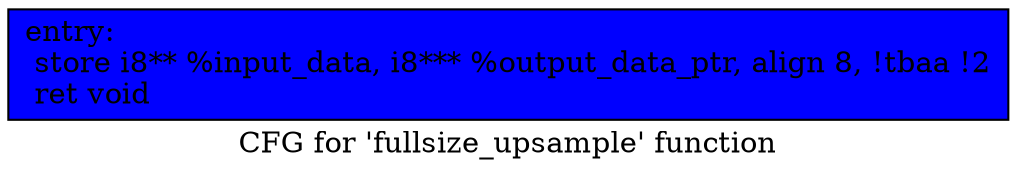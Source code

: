 digraph "CFG for 'fullsize_upsample' function" {
	label="CFG for 'fullsize_upsample' function";

	Node0x5cb2a30 [shape=record, style = filled, fillcolor = blue, label="{entry:\l  store i8** %input_data, i8*** %output_data_ptr, align 8, !tbaa !2\l  ret void\l}"];
}
